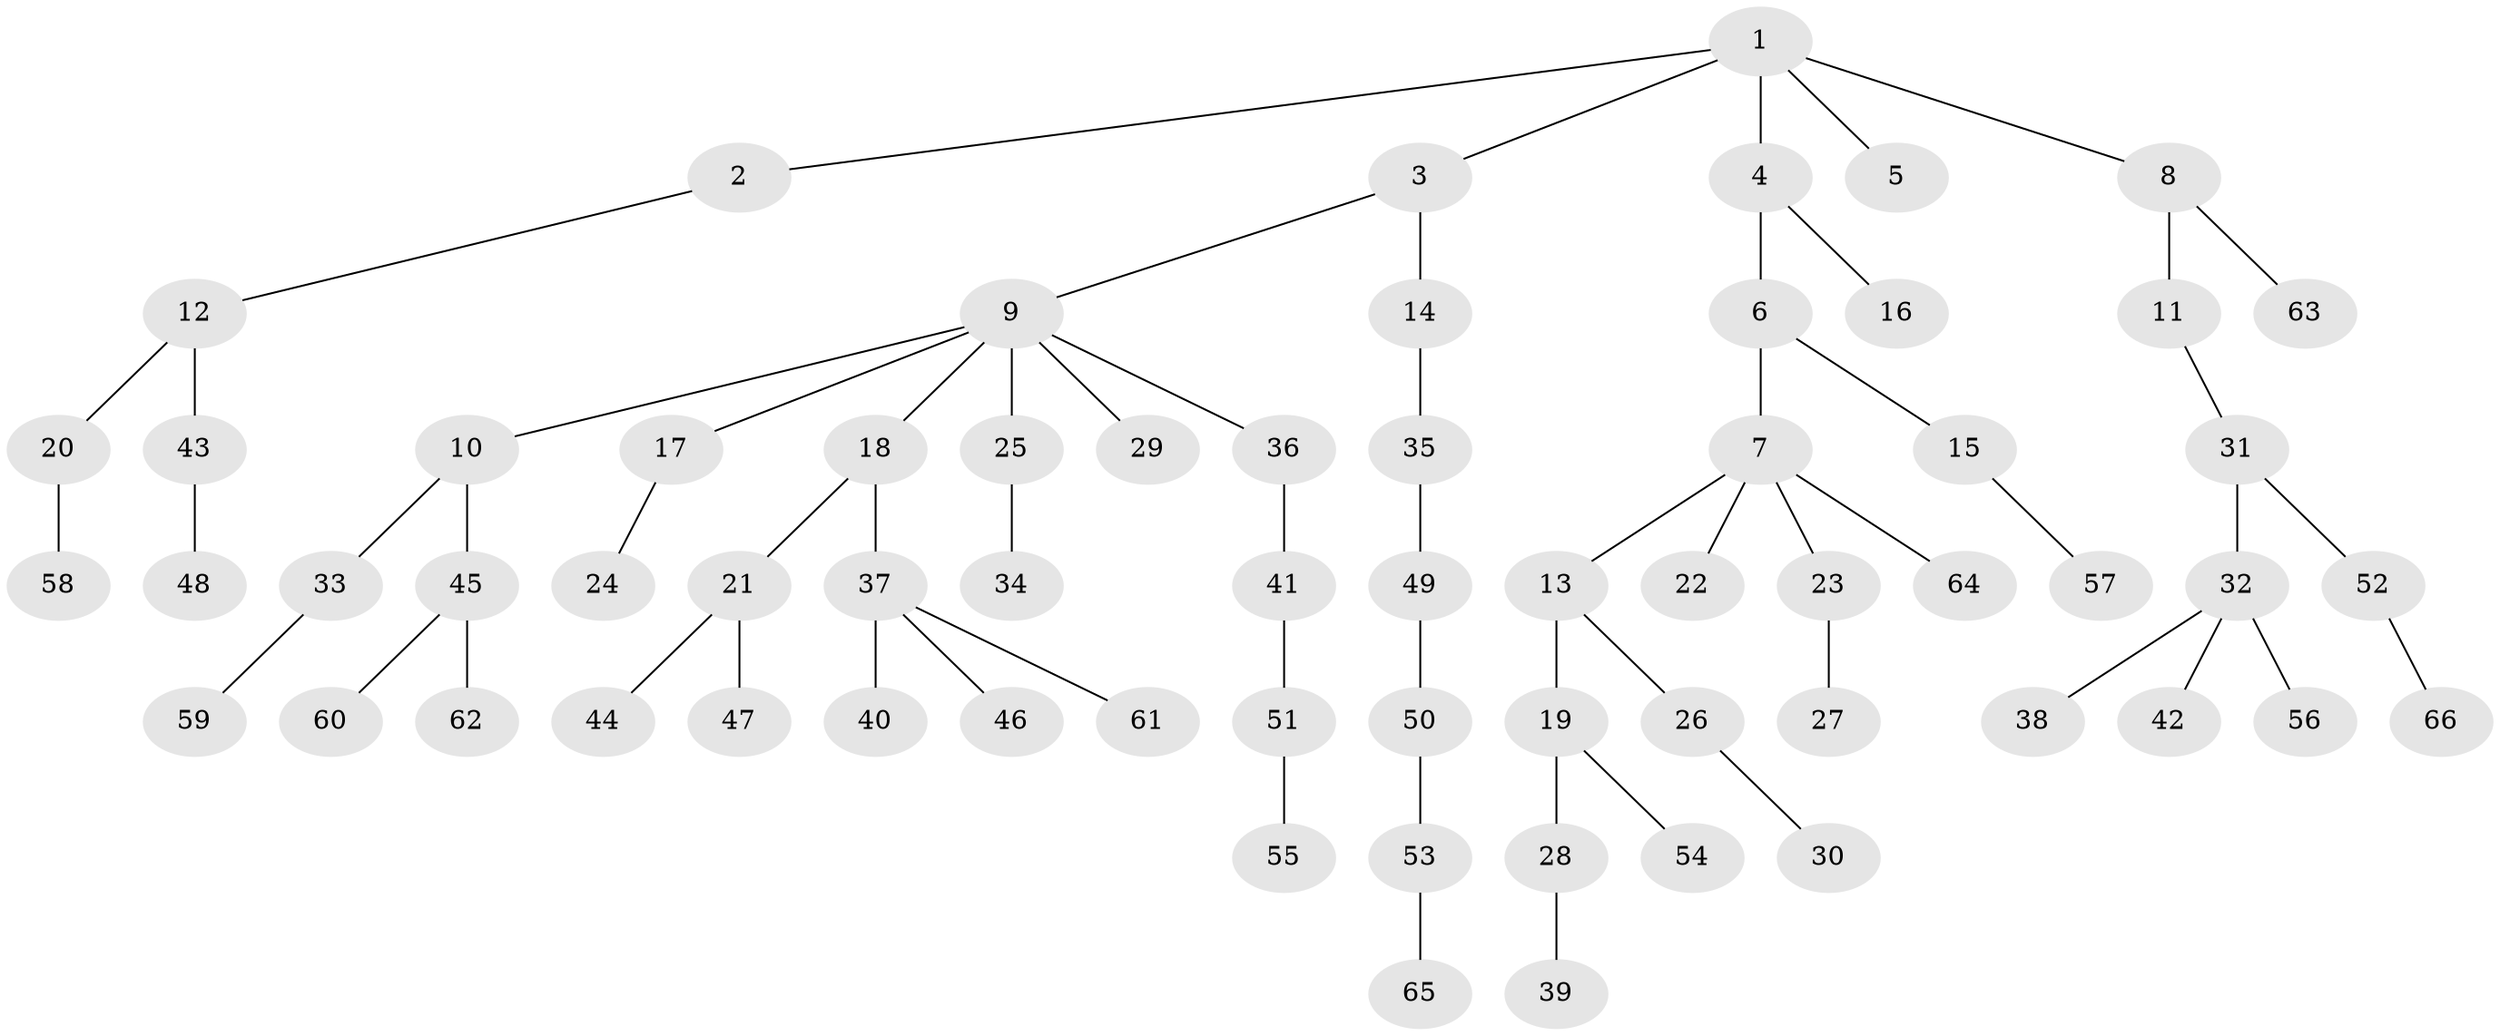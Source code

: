 // Generated by graph-tools (version 1.1) at 2025/50/03/09/25 03:50:25]
// undirected, 66 vertices, 65 edges
graph export_dot {
graph [start="1"]
  node [color=gray90,style=filled];
  1;
  2;
  3;
  4;
  5;
  6;
  7;
  8;
  9;
  10;
  11;
  12;
  13;
  14;
  15;
  16;
  17;
  18;
  19;
  20;
  21;
  22;
  23;
  24;
  25;
  26;
  27;
  28;
  29;
  30;
  31;
  32;
  33;
  34;
  35;
  36;
  37;
  38;
  39;
  40;
  41;
  42;
  43;
  44;
  45;
  46;
  47;
  48;
  49;
  50;
  51;
  52;
  53;
  54;
  55;
  56;
  57;
  58;
  59;
  60;
  61;
  62;
  63;
  64;
  65;
  66;
  1 -- 2;
  1 -- 3;
  1 -- 4;
  1 -- 5;
  1 -- 8;
  2 -- 12;
  3 -- 9;
  3 -- 14;
  4 -- 6;
  4 -- 16;
  6 -- 7;
  6 -- 15;
  7 -- 13;
  7 -- 22;
  7 -- 23;
  7 -- 64;
  8 -- 11;
  8 -- 63;
  9 -- 10;
  9 -- 17;
  9 -- 18;
  9 -- 25;
  9 -- 29;
  9 -- 36;
  10 -- 33;
  10 -- 45;
  11 -- 31;
  12 -- 20;
  12 -- 43;
  13 -- 19;
  13 -- 26;
  14 -- 35;
  15 -- 57;
  17 -- 24;
  18 -- 21;
  18 -- 37;
  19 -- 28;
  19 -- 54;
  20 -- 58;
  21 -- 44;
  21 -- 47;
  23 -- 27;
  25 -- 34;
  26 -- 30;
  28 -- 39;
  31 -- 32;
  31 -- 52;
  32 -- 38;
  32 -- 42;
  32 -- 56;
  33 -- 59;
  35 -- 49;
  36 -- 41;
  37 -- 40;
  37 -- 46;
  37 -- 61;
  41 -- 51;
  43 -- 48;
  45 -- 60;
  45 -- 62;
  49 -- 50;
  50 -- 53;
  51 -- 55;
  52 -- 66;
  53 -- 65;
}
